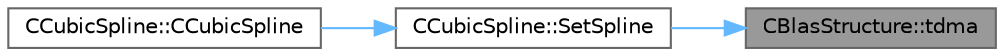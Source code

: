 digraph "CBlasStructure::tdma"
{
 // LATEX_PDF_SIZE
  bgcolor="transparent";
  edge [fontname=Helvetica,fontsize=10,labelfontname=Helvetica,labelfontsize=10];
  node [fontname=Helvetica,fontsize=10,shape=box,height=0.2,width=0.4];
  rankdir="RL";
  Node1 [id="Node000001",label="CBlasStructure::tdma",height=0.2,width=0.4,color="gray40", fillcolor="grey60", style="filled", fontcolor="black",tooltip="Algorithm to solve a linear system with a tridiagonal matrix."];
  Node1 -> Node2 [id="edge1_Node000001_Node000002",dir="back",color="steelblue1",style="solid",tooltip=" "];
  Node2 [id="Node000002",label="CCubicSpline::SetSpline",height=0.2,width=0.4,color="grey40", fillcolor="white", style="filled",URL="$classCCubicSpline.html#adebd09a8541c796bef56126c6dac8217",tooltip="Build the spline."];
  Node2 -> Node3 [id="edge2_Node000002_Node000003",dir="back",color="steelblue1",style="solid",tooltip=" "];
  Node3 [id="Node000003",label="CCubicSpline::CCubicSpline",height=0.2,width=0.4,color="grey40", fillcolor="white", style="filled",URL="$classCCubicSpline.html#a54563f11c26c56e03c2eb1a792fce067",tooltip="Constructor of the CCubicSpline class (defaults to natural spline)."];
}
